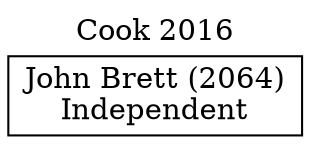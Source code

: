 // House preference flow
digraph "John Brett (2064)_Cook_2016" {
	graph [label="Cook 2016" labelloc=t mclimit=10]
	node [shape=box]
	"John Brett (2064)" [label="John Brett (2064)
Independent"]
}
